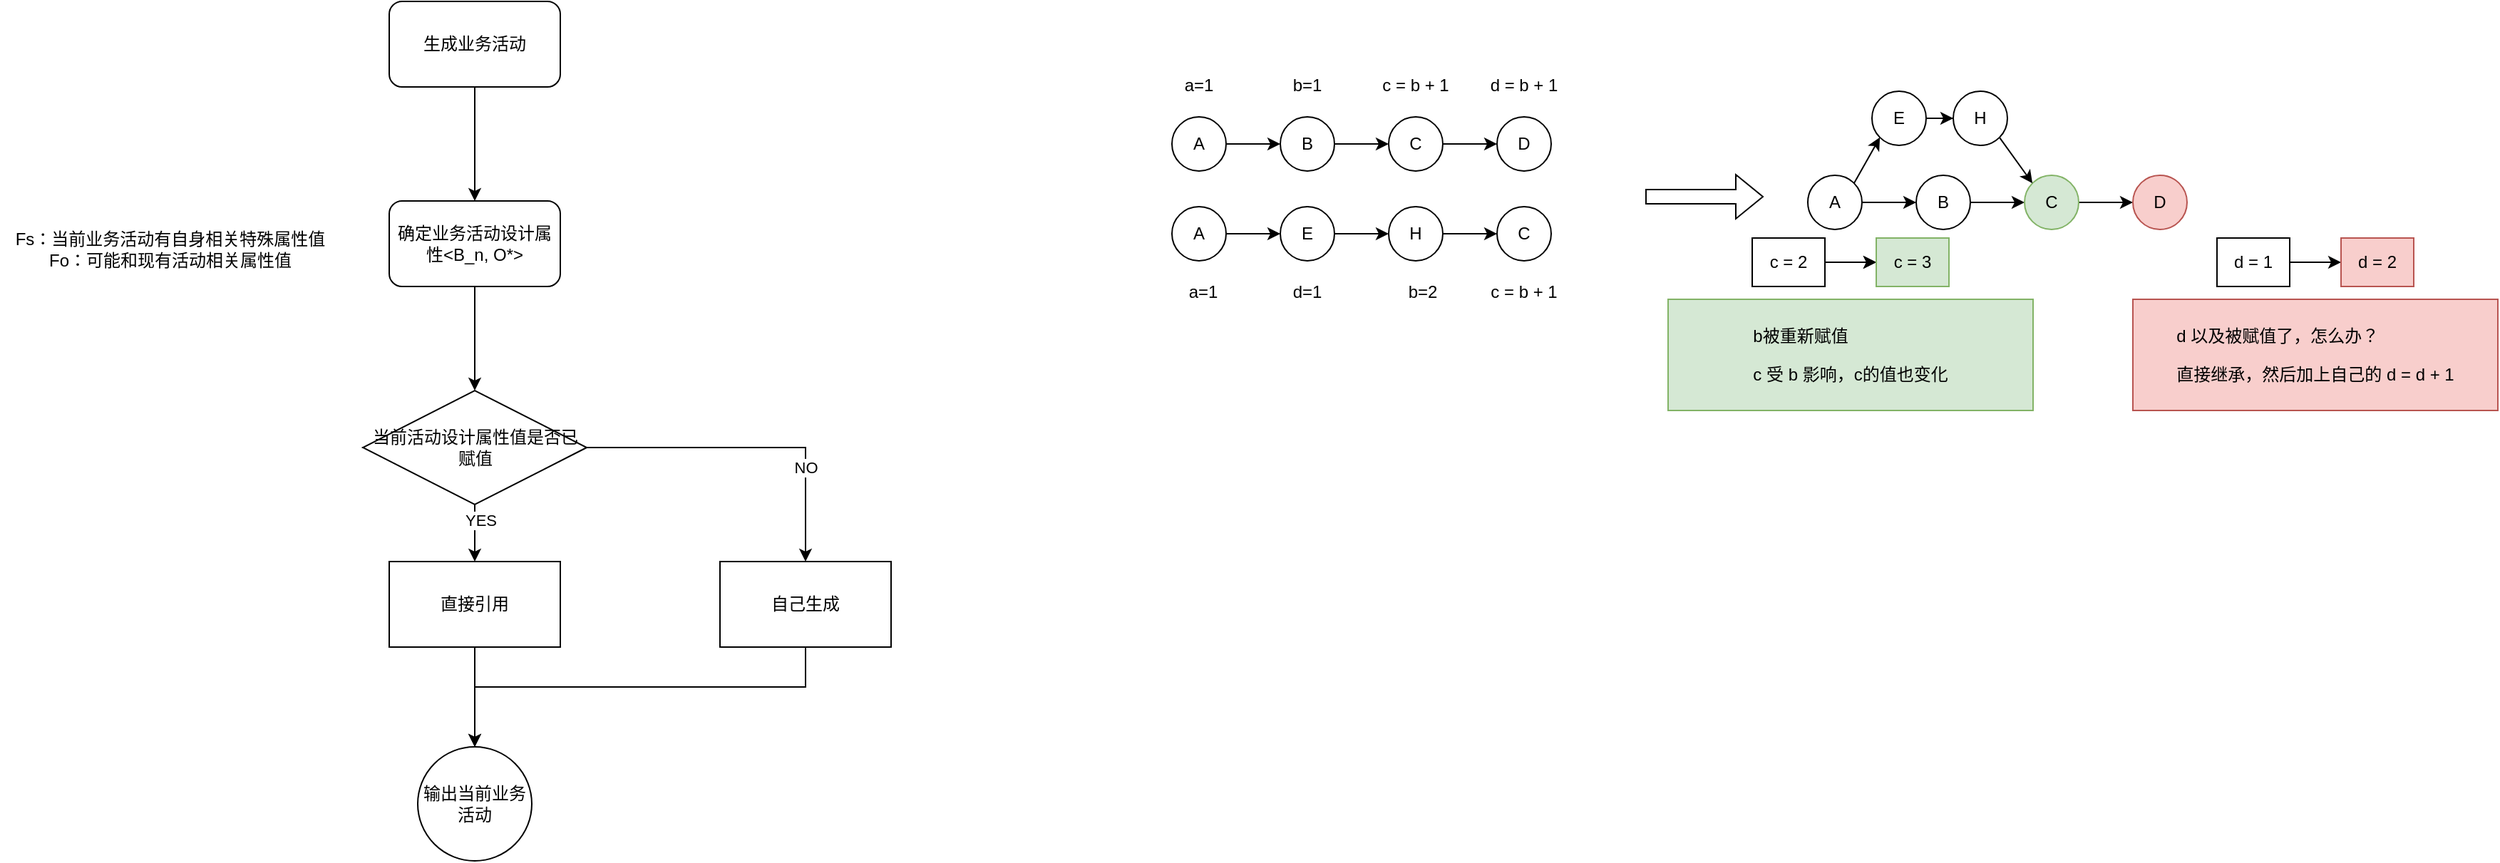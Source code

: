 <mxfile version="22.1.17" type="github" pages="2">
  <diagram name="第 1 页" id="dALFRjgGMer_rasdDfTR">
    <mxGraphModel dx="1480" dy="685" grid="0" gridSize="10" guides="1" tooltips="1" connect="1" arrows="1" fold="1" page="0" pageScale="1" pageWidth="1200" pageHeight="1920" math="0" shadow="0">
      <root>
        <mxCell id="0" />
        <mxCell id="1" parent="0" />
        <mxCell id="ur1QxytqpvKl4PKdC1VD-3" value="" style="edgeStyle=orthogonalEdgeStyle;rounded=0;orthogonalLoop=1;jettySize=auto;html=1;" edge="1" parent="1" source="ur1QxytqpvKl4PKdC1VD-1" target="ur1QxytqpvKl4PKdC1VD-2">
          <mxGeometry relative="1" as="geometry" />
        </mxCell>
        <mxCell id="ur1QxytqpvKl4PKdC1VD-1" value="生成业务活动" style="rounded=1;whiteSpace=wrap;html=1;" vertex="1" parent="1">
          <mxGeometry x="271" y="168" width="120" height="60" as="geometry" />
        </mxCell>
        <mxCell id="ur1QxytqpvKl4PKdC1VD-6" value="" style="edgeStyle=orthogonalEdgeStyle;rounded=0;orthogonalLoop=1;jettySize=auto;html=1;" edge="1" parent="1" source="ur1QxytqpvKl4PKdC1VD-2" target="ur1QxytqpvKl4PKdC1VD-7">
          <mxGeometry relative="1" as="geometry">
            <mxPoint x="331" y="438" as="targetPoint" />
          </mxGeometry>
        </mxCell>
        <mxCell id="ur1QxytqpvKl4PKdC1VD-2" value="确定业务活动设计属性&amp;lt;B_n, O*&amp;gt;" style="whiteSpace=wrap;html=1;rounded=1;" vertex="1" parent="1">
          <mxGeometry x="271" y="308" width="120" height="60" as="geometry" />
        </mxCell>
        <mxCell id="ur1QxytqpvKl4PKdC1VD-4" value="Fs：当前业务活动有自身相关特殊属性值&lt;br&gt;Fo：可能和现有活动相关属性值" style="text;html=1;strokeColor=none;fillColor=none;align=center;verticalAlign=middle;whiteSpace=wrap;rounded=0;" vertex="1" parent="1">
          <mxGeometry x="-2" y="318" width="239" height="48" as="geometry" />
        </mxCell>
        <mxCell id="ur1QxytqpvKl4PKdC1VD-11" value="" style="edgeStyle=orthogonalEdgeStyle;rounded=0;orthogonalLoop=1;jettySize=auto;html=1;" edge="1" parent="1" source="ur1QxytqpvKl4PKdC1VD-7" target="ur1QxytqpvKl4PKdC1VD-10">
          <mxGeometry relative="1" as="geometry" />
        </mxCell>
        <mxCell id="ur1QxytqpvKl4PKdC1VD-12" value="YES" style="edgeLabel;html=1;align=center;verticalAlign=middle;resizable=0;points=[];" vertex="1" connectable="0" parent="ur1QxytqpvKl4PKdC1VD-11">
          <mxGeometry x="-0.45" y="4" relative="1" as="geometry">
            <mxPoint as="offset" />
          </mxGeometry>
        </mxCell>
        <mxCell id="ur1QxytqpvKl4PKdC1VD-14" value="" style="edgeStyle=orthogonalEdgeStyle;rounded=0;orthogonalLoop=1;jettySize=auto;html=1;" edge="1" parent="1" source="ur1QxytqpvKl4PKdC1VD-7" target="ur1QxytqpvKl4PKdC1VD-13">
          <mxGeometry relative="1" as="geometry" />
        </mxCell>
        <mxCell id="ur1QxytqpvKl4PKdC1VD-15" value="NO" style="edgeLabel;html=1;align=center;verticalAlign=middle;resizable=0;points=[];" vertex="1" connectable="0" parent="ur1QxytqpvKl4PKdC1VD-14">
          <mxGeometry x="0.426" relative="1" as="geometry">
            <mxPoint y="1" as="offset" />
          </mxGeometry>
        </mxCell>
        <mxCell id="ur1QxytqpvKl4PKdC1VD-7" value="当前活动设计属性值是否已赋值" style="rhombus;whiteSpace=wrap;html=1;direction=south;" vertex="1" parent="1">
          <mxGeometry x="252.5" y="441" width="157" height="80" as="geometry" />
        </mxCell>
        <mxCell id="ur1QxytqpvKl4PKdC1VD-17" value="" style="edgeStyle=orthogonalEdgeStyle;rounded=0;orthogonalLoop=1;jettySize=auto;html=1;" edge="1" parent="1" source="ur1QxytqpvKl4PKdC1VD-10" target="ur1QxytqpvKl4PKdC1VD-16">
          <mxGeometry relative="1" as="geometry" />
        </mxCell>
        <mxCell id="ur1QxytqpvKl4PKdC1VD-10" value="直接引用" style="whiteSpace=wrap;html=1;" vertex="1" parent="1">
          <mxGeometry x="271" y="561" width="120" height="60" as="geometry" />
        </mxCell>
        <mxCell id="ur1QxytqpvKl4PKdC1VD-18" style="edgeStyle=orthogonalEdgeStyle;rounded=0;orthogonalLoop=1;jettySize=auto;html=1;" edge="1" parent="1" source="ur1QxytqpvKl4PKdC1VD-13" target="ur1QxytqpvKl4PKdC1VD-16">
          <mxGeometry relative="1" as="geometry">
            <Array as="points">
              <mxPoint x="563" y="649" />
              <mxPoint x="331" y="649" />
            </Array>
          </mxGeometry>
        </mxCell>
        <mxCell id="ur1QxytqpvKl4PKdC1VD-13" value="自己生成" style="whiteSpace=wrap;html=1;" vertex="1" parent="1">
          <mxGeometry x="503" y="561" width="120" height="60" as="geometry" />
        </mxCell>
        <mxCell id="ur1QxytqpvKl4PKdC1VD-16" value="输出当前业务活动" style="ellipse;whiteSpace=wrap;html=1;" vertex="1" parent="1">
          <mxGeometry x="291" y="691" width="80" height="80" as="geometry" />
        </mxCell>
        <mxCell id="ur1QxytqpvKl4PKdC1VD-21" value="" style="edgeStyle=orthogonalEdgeStyle;rounded=0;orthogonalLoop=1;jettySize=auto;html=1;" edge="1" parent="1" source="ur1QxytqpvKl4PKdC1VD-19" target="ur1QxytqpvKl4PKdC1VD-20">
          <mxGeometry relative="1" as="geometry" />
        </mxCell>
        <mxCell id="ur1QxytqpvKl4PKdC1VD-19" value="A" style="ellipse;whiteSpace=wrap;html=1;aspect=fixed;" vertex="1" parent="1">
          <mxGeometry x="820" y="249" width="38" height="38" as="geometry" />
        </mxCell>
        <mxCell id="ur1QxytqpvKl4PKdC1VD-23" value="" style="edgeStyle=orthogonalEdgeStyle;rounded=0;orthogonalLoop=1;jettySize=auto;html=1;" edge="1" parent="1" source="ur1QxytqpvKl4PKdC1VD-20" target="ur1QxytqpvKl4PKdC1VD-22">
          <mxGeometry relative="1" as="geometry" />
        </mxCell>
        <mxCell id="ur1QxytqpvKl4PKdC1VD-20" value="B" style="ellipse;whiteSpace=wrap;html=1;aspect=fixed;" vertex="1" parent="1">
          <mxGeometry x="896" y="249" width="38" height="38" as="geometry" />
        </mxCell>
        <mxCell id="ur1QxytqpvKl4PKdC1VD-25" value="" style="edgeStyle=orthogonalEdgeStyle;rounded=0;orthogonalLoop=1;jettySize=auto;html=1;" edge="1" parent="1" source="ur1QxytqpvKl4PKdC1VD-22" target="ur1QxytqpvKl4PKdC1VD-24">
          <mxGeometry relative="1" as="geometry" />
        </mxCell>
        <mxCell id="ur1QxytqpvKl4PKdC1VD-22" value="C" style="ellipse;whiteSpace=wrap;html=1;aspect=fixed;" vertex="1" parent="1">
          <mxGeometry x="972" y="249" width="38" height="38" as="geometry" />
        </mxCell>
        <mxCell id="ur1QxytqpvKl4PKdC1VD-24" value="D" style="ellipse;whiteSpace=wrap;html=1;aspect=fixed;" vertex="1" parent="1">
          <mxGeometry x="1048" y="249" width="38" height="38" as="geometry" />
        </mxCell>
        <mxCell id="ur1QxytqpvKl4PKdC1VD-28" value="" style="edgeStyle=orthogonalEdgeStyle;rounded=0;orthogonalLoop=1;jettySize=auto;html=1;" edge="1" parent="1" source="ur1QxytqpvKl4PKdC1VD-26" target="ur1QxytqpvKl4PKdC1VD-27">
          <mxGeometry relative="1" as="geometry" />
        </mxCell>
        <mxCell id="ur1QxytqpvKl4PKdC1VD-26" value="A" style="ellipse;whiteSpace=wrap;html=1;aspect=fixed;" vertex="1" parent="1">
          <mxGeometry x="820" y="312" width="38" height="38" as="geometry" />
        </mxCell>
        <mxCell id="ur1QxytqpvKl4PKdC1VD-30" value="" style="edgeStyle=orthogonalEdgeStyle;rounded=0;orthogonalLoop=1;jettySize=auto;html=1;" edge="1" parent="1" source="ur1QxytqpvKl4PKdC1VD-27" target="ur1QxytqpvKl4PKdC1VD-29">
          <mxGeometry relative="1" as="geometry" />
        </mxCell>
        <mxCell id="ur1QxytqpvKl4PKdC1VD-27" value="E" style="ellipse;whiteSpace=wrap;html=1;aspect=fixed;" vertex="1" parent="1">
          <mxGeometry x="896" y="312" width="38" height="38" as="geometry" />
        </mxCell>
        <mxCell id="ur1QxytqpvKl4PKdC1VD-32" value="" style="edgeStyle=orthogonalEdgeStyle;rounded=0;orthogonalLoop=1;jettySize=auto;html=1;" edge="1" parent="1" source="ur1QxytqpvKl4PKdC1VD-29" target="ur1QxytqpvKl4PKdC1VD-31">
          <mxGeometry relative="1" as="geometry" />
        </mxCell>
        <mxCell id="ur1QxytqpvKl4PKdC1VD-29" value="H" style="ellipse;whiteSpace=wrap;html=1;aspect=fixed;" vertex="1" parent="1">
          <mxGeometry x="972" y="312" width="38" height="38" as="geometry" />
        </mxCell>
        <mxCell id="ur1QxytqpvKl4PKdC1VD-31" value="C" style="ellipse;whiteSpace=wrap;html=1;aspect=fixed;" vertex="1" parent="1">
          <mxGeometry x="1048" y="312" width="38" height="38" as="geometry" />
        </mxCell>
        <mxCell id="ur1QxytqpvKl4PKdC1VD-33" value="" style="shape=flexArrow;endArrow=classic;html=1;rounded=0;" edge="1" parent="1">
          <mxGeometry width="50" height="50" relative="1" as="geometry">
            <mxPoint x="1152" y="305" as="sourcePoint" />
            <mxPoint x="1235" y="305" as="targetPoint" />
          </mxGeometry>
        </mxCell>
        <mxCell id="ur1QxytqpvKl4PKdC1VD-36" value="" style="edgeStyle=orthogonalEdgeStyle;rounded=0;orthogonalLoop=1;jettySize=auto;html=1;" edge="1" parent="1" source="ur1QxytqpvKl4PKdC1VD-37" target="ur1QxytqpvKl4PKdC1VD-39">
          <mxGeometry relative="1" as="geometry" />
        </mxCell>
        <mxCell id="ur1QxytqpvKl4PKdC1VD-46" style="rounded=0;orthogonalLoop=1;jettySize=auto;html=1;exitX=1;exitY=0;exitDx=0;exitDy=0;entryX=0;entryY=1;entryDx=0;entryDy=0;" edge="1" parent="1" source="ur1QxytqpvKl4PKdC1VD-37" target="ur1QxytqpvKl4PKdC1VD-44">
          <mxGeometry relative="1" as="geometry" />
        </mxCell>
        <mxCell id="ur1QxytqpvKl4PKdC1VD-37" value="A" style="ellipse;whiteSpace=wrap;html=1;aspect=fixed;" vertex="1" parent="1">
          <mxGeometry x="1266" y="290" width="38" height="38" as="geometry" />
        </mxCell>
        <mxCell id="ur1QxytqpvKl4PKdC1VD-38" value="" style="edgeStyle=orthogonalEdgeStyle;rounded=0;orthogonalLoop=1;jettySize=auto;html=1;" edge="1" parent="1" source="ur1QxytqpvKl4PKdC1VD-39" target="ur1QxytqpvKl4PKdC1VD-41">
          <mxGeometry relative="1" as="geometry" />
        </mxCell>
        <mxCell id="ur1QxytqpvKl4PKdC1VD-39" value="B" style="ellipse;whiteSpace=wrap;html=1;aspect=fixed;" vertex="1" parent="1">
          <mxGeometry x="1342" y="290" width="38" height="38" as="geometry" />
        </mxCell>
        <mxCell id="ur1QxytqpvKl4PKdC1VD-40" value="" style="edgeStyle=orthogonalEdgeStyle;rounded=0;orthogonalLoop=1;jettySize=auto;html=1;" edge="1" parent="1" source="ur1QxytqpvKl4PKdC1VD-41" target="ur1QxytqpvKl4PKdC1VD-42">
          <mxGeometry relative="1" as="geometry" />
        </mxCell>
        <mxCell id="ur1QxytqpvKl4PKdC1VD-41" value="C" style="ellipse;whiteSpace=wrap;html=1;aspect=fixed;fillColor=#d5e8d4;strokeColor=#82b366;" vertex="1" parent="1">
          <mxGeometry x="1418" y="290" width="38" height="38" as="geometry" />
        </mxCell>
        <mxCell id="ur1QxytqpvKl4PKdC1VD-42" value="D" style="ellipse;whiteSpace=wrap;html=1;aspect=fixed;fillColor=#f8cecc;strokeColor=#b85450;" vertex="1" parent="1">
          <mxGeometry x="1494" y="290" width="38" height="38" as="geometry" />
        </mxCell>
        <mxCell id="ur1QxytqpvKl4PKdC1VD-43" value="" style="edgeStyle=orthogonalEdgeStyle;rounded=0;orthogonalLoop=1;jettySize=auto;html=1;" edge="1" parent="1" source="ur1QxytqpvKl4PKdC1VD-44" target="ur1QxytqpvKl4PKdC1VD-45">
          <mxGeometry relative="1" as="geometry" />
        </mxCell>
        <mxCell id="ur1QxytqpvKl4PKdC1VD-44" value="E" style="ellipse;whiteSpace=wrap;html=1;aspect=fixed;" vertex="1" parent="1">
          <mxGeometry x="1311" y="231" width="38" height="38" as="geometry" />
        </mxCell>
        <mxCell id="ur1QxytqpvKl4PKdC1VD-48" style="rounded=0;orthogonalLoop=1;jettySize=auto;html=1;exitX=1;exitY=1;exitDx=0;exitDy=0;entryX=0;entryY=0;entryDx=0;entryDy=0;" edge="1" parent="1" source="ur1QxytqpvKl4PKdC1VD-45" target="ur1QxytqpvKl4PKdC1VD-41">
          <mxGeometry relative="1" as="geometry" />
        </mxCell>
        <mxCell id="ur1QxytqpvKl4PKdC1VD-45" value="H" style="ellipse;whiteSpace=wrap;html=1;aspect=fixed;" vertex="1" parent="1">
          <mxGeometry x="1368" y="231" width="38" height="38" as="geometry" />
        </mxCell>
        <mxCell id="ur1QxytqpvKl4PKdC1VD-49" value="a=1" style="text;html=1;strokeColor=none;fillColor=none;align=center;verticalAlign=middle;whiteSpace=wrap;rounded=0;" vertex="1" parent="1">
          <mxGeometry x="809" y="212" width="60" height="30" as="geometry" />
        </mxCell>
        <mxCell id="ur1QxytqpvKl4PKdC1VD-50" value="b=1" style="text;html=1;strokeColor=none;fillColor=none;align=center;verticalAlign=middle;whiteSpace=wrap;rounded=0;" vertex="1" parent="1">
          <mxGeometry x="885" y="212" width="60" height="30" as="geometry" />
        </mxCell>
        <mxCell id="ur1QxytqpvKl4PKdC1VD-51" value="c = b + 1" style="text;html=1;strokeColor=none;fillColor=none;align=center;verticalAlign=middle;whiteSpace=wrap;rounded=0;" vertex="1" parent="1">
          <mxGeometry x="961" y="212" width="60" height="30" as="geometry" />
        </mxCell>
        <mxCell id="ur1QxytqpvKl4PKdC1VD-52" value="d = b + 1" style="text;html=1;strokeColor=none;fillColor=none;align=center;verticalAlign=middle;whiteSpace=wrap;rounded=0;" vertex="1" parent="1">
          <mxGeometry x="1037" y="212" width="60" height="30" as="geometry" />
        </mxCell>
        <mxCell id="ur1QxytqpvKl4PKdC1VD-53" value="a=1" style="text;html=1;strokeColor=none;fillColor=none;align=center;verticalAlign=middle;whiteSpace=wrap;rounded=0;" vertex="1" parent="1">
          <mxGeometry x="812" y="357" width="60" height="30" as="geometry" />
        </mxCell>
        <mxCell id="ur1QxytqpvKl4PKdC1VD-54" value="d=1" style="text;html=1;strokeColor=none;fillColor=none;align=center;verticalAlign=middle;whiteSpace=wrap;rounded=0;" vertex="1" parent="1">
          <mxGeometry x="885" y="357" width="60" height="30" as="geometry" />
        </mxCell>
        <mxCell id="ur1QxytqpvKl4PKdC1VD-55" value="b=2" style="text;html=1;strokeColor=none;fillColor=none;align=center;verticalAlign=middle;whiteSpace=wrap;rounded=0;" vertex="1" parent="1">
          <mxGeometry x="966" y="357" width="60" height="30" as="geometry" />
        </mxCell>
        <mxCell id="ur1QxytqpvKl4PKdC1VD-56" value="c = b + 1" style="text;html=1;strokeColor=none;fillColor=none;align=center;verticalAlign=middle;whiteSpace=wrap;rounded=0;" vertex="1" parent="1">
          <mxGeometry x="1037" y="357" width="60" height="30" as="geometry" />
        </mxCell>
        <mxCell id="ur1QxytqpvKl4PKdC1VD-62" value="&lt;p style=&quot;border-color: var(--border-color); text-align: left;&quot;&gt;d 以及被赋值了，怎么办？&lt;/p&gt;&lt;p style=&quot;border-color: var(--border-color); text-align: left;&quot;&gt;&lt;span style=&quot;background-color: initial;&quot;&gt;直接继承，然后加上自己的 d = d + 1&lt;/span&gt;&lt;/p&gt;" style="text;html=1;strokeColor=#b85450;fillColor=#f8cecc;align=center;verticalAlign=middle;whiteSpace=wrap;rounded=0;" vertex="1" parent="1">
          <mxGeometry x="1494" y="377" width="256" height="78" as="geometry" />
        </mxCell>
        <mxCell id="ur1QxytqpvKl4PKdC1VD-67" value="" style="edgeStyle=orthogonalEdgeStyle;rounded=0;orthogonalLoop=1;jettySize=auto;html=1;" edge="1" parent="1" source="ur1QxytqpvKl4PKdC1VD-64" target="ur1QxytqpvKl4PKdC1VD-66">
          <mxGeometry relative="1" as="geometry" />
        </mxCell>
        <mxCell id="ur1QxytqpvKl4PKdC1VD-64" value="d = 1" style="rounded=0;whiteSpace=wrap;html=1;" vertex="1" parent="1">
          <mxGeometry x="1553" y="334" width="51" height="34" as="geometry" />
        </mxCell>
        <mxCell id="ur1QxytqpvKl4PKdC1VD-66" value="d = 2" style="rounded=0;whiteSpace=wrap;html=1;fillColor=#f8cecc;strokeColor=#b85450;" vertex="1" parent="1">
          <mxGeometry x="1640" y="334" width="51" height="34" as="geometry" />
        </mxCell>
        <mxCell id="ur1QxytqpvKl4PKdC1VD-68" value="&lt;p style=&quot;border-color: var(--border-color); text-align: left;&quot;&gt;b被重新赋值&lt;/p&gt;&lt;p style=&quot;border-color: var(--border-color); text-align: left;&quot;&gt;c 受 b 影响，c的值也变化&lt;/p&gt;" style="text;html=1;strokeColor=#82b366;fillColor=#d5e8d4;align=center;verticalAlign=middle;whiteSpace=wrap;rounded=0;" vertex="1" parent="1">
          <mxGeometry x="1168" y="377" width="256" height="78" as="geometry" />
        </mxCell>
        <mxCell id="ur1QxytqpvKl4PKdC1VD-69" value="" style="edgeStyle=orthogonalEdgeStyle;rounded=0;orthogonalLoop=1;jettySize=auto;html=1;" edge="1" parent="1" source="ur1QxytqpvKl4PKdC1VD-70" target="ur1QxytqpvKl4PKdC1VD-71">
          <mxGeometry relative="1" as="geometry" />
        </mxCell>
        <mxCell id="ur1QxytqpvKl4PKdC1VD-72" value="" style="edgeStyle=orthogonalEdgeStyle;rounded=0;orthogonalLoop=1;jettySize=auto;html=1;" edge="1" parent="1" source="ur1QxytqpvKl4PKdC1VD-70" target="ur1QxytqpvKl4PKdC1VD-71">
          <mxGeometry relative="1" as="geometry" />
        </mxCell>
        <mxCell id="ur1QxytqpvKl4PKdC1VD-70" value="c = 2" style="rounded=0;whiteSpace=wrap;html=1;" vertex="1" parent="1">
          <mxGeometry x="1227" y="334" width="51" height="34" as="geometry" />
        </mxCell>
        <mxCell id="ur1QxytqpvKl4PKdC1VD-71" value="c = 3" style="rounded=0;whiteSpace=wrap;html=1;fillColor=#d5e8d4;strokeColor=#82b366;" vertex="1" parent="1">
          <mxGeometry x="1314" y="334" width="51" height="34" as="geometry" />
        </mxCell>
      </root>
    </mxGraphModel>
  </diagram>
  <diagram id="V7zToyuUjzQMGIbVzbpc" name="第 2 页">
    <mxGraphModel dx="1426" dy="1051" grid="0" gridSize="10" guides="1" tooltips="1" connect="1" arrows="1" fold="1" page="0" pageScale="1" pageWidth="1200" pageHeight="1920" math="0" shadow="0">
      <root>
        <mxCell id="0" />
        <mxCell id="1" parent="0" />
        <mxCell id="CNiilv3KzkFWLwHiTG94-14" value="" style="rounded=0;whiteSpace=wrap;html=1;" vertex="1" parent="1">
          <mxGeometry x="385" y="-294" width="147" height="544" as="geometry" />
        </mxCell>
        <mxCell id="CNiilv3KzkFWLwHiTG94-4" value="" style="edgeStyle=orthogonalEdgeStyle;rounded=0;orthogonalLoop=1;jettySize=auto;html=1;" edge="1" parent="1" source="CNiilv3KzkFWLwHiTG94-2">
          <mxGeometry relative="1" as="geometry">
            <mxPoint x="112" y="-24" as="targetPoint" />
          </mxGeometry>
        </mxCell>
        <mxCell id="CNiilv3KzkFWLwHiTG94-2" value="IOT data" style="ellipse;whiteSpace=wrap;html=1;" vertex="1" parent="1">
          <mxGeometry x="-88" y="-64" width="120" height="80" as="geometry" />
        </mxCell>
        <mxCell id="CNiilv3KzkFWLwHiTG94-16" style="edgeStyle=orthogonalEdgeStyle;rounded=0;orthogonalLoop=1;jettySize=auto;html=1;entryX=0;entryY=0.5;entryDx=0;entryDy=0;" edge="1" parent="1" source="CNiilv3KzkFWLwHiTG94-5" target="CNiilv3KzkFWLwHiTG94-10">
          <mxGeometry relative="1" as="geometry" />
        </mxCell>
        <mxCell id="CNiilv3KzkFWLwHiTG94-17" style="edgeStyle=orthogonalEdgeStyle;rounded=0;orthogonalLoop=1;jettySize=auto;html=1;entryX=0;entryY=0.5;entryDx=0;entryDy=0;" edge="1" parent="1" source="CNiilv3KzkFWLwHiTG94-5" target="CNiilv3KzkFWLwHiTG94-11">
          <mxGeometry relative="1" as="geometry" />
        </mxCell>
        <mxCell id="CNiilv3KzkFWLwHiTG94-18" style="edgeStyle=orthogonalEdgeStyle;rounded=0;orthogonalLoop=1;jettySize=auto;html=1;entryX=0;entryY=0.5;entryDx=0;entryDy=0;" edge="1" parent="1" source="CNiilv3KzkFWLwHiTG94-5" target="CNiilv3KzkFWLwHiTG94-12">
          <mxGeometry relative="1" as="geometry" />
        </mxCell>
        <mxCell id="CNiilv3KzkFWLwHiTG94-19" style="edgeStyle=orthogonalEdgeStyle;rounded=0;orthogonalLoop=1;jettySize=auto;html=1;entryX=0;entryY=0.5;entryDx=0;entryDy=0;" edge="1" parent="1" source="CNiilv3KzkFWLwHiTG94-5" target="CNiilv3KzkFWLwHiTG94-13">
          <mxGeometry relative="1" as="geometry" />
        </mxCell>
        <mxCell id="CNiilv3KzkFWLwHiTG94-5" value="" style="rounded=0;whiteSpace=wrap;html=1;" vertex="1" parent="1">
          <mxGeometry x="112" y="-94" width="169" height="141" as="geometry" />
        </mxCell>
        <mxCell id="CNiilv3KzkFWLwHiTG94-6" value="HeterogenousIntervals" style="ellipse;whiteSpace=wrap;html=1;" vertex="1" parent="1">
          <mxGeometry x="125" y="-56" width="132" height="80" as="geometry" />
        </mxCell>
        <mxCell id="CNiilv3KzkFWLwHiTG94-8" value="Fliter According time-scale" style="text;html=1;strokeColor=none;fillColor=none;align=center;verticalAlign=middle;whiteSpace=wrap;rounded=0;" vertex="1" parent="1">
          <mxGeometry x="110" y="-94" width="147" height="30" as="geometry" />
        </mxCell>
        <mxCell id="CNiilv3KzkFWLwHiTG94-9" value="Without Allen relationship" style="text;html=1;strokeColor=none;fillColor=none;align=center;verticalAlign=middle;whiteSpace=wrap;rounded=0;" vertex="1" parent="1">
          <mxGeometry x="114" y="54" width="165" height="30" as="geometry" />
        </mxCell>
        <mxCell id="CNiilv3KzkFWLwHiTG94-10" value="ms" style="shape=process;whiteSpace=wrap;html=1;backgroundOutline=1;" vertex="1" parent="1">
          <mxGeometry x="396" y="-190" width="120" height="60" as="geometry" />
        </mxCell>
        <mxCell id="CNiilv3KzkFWLwHiTG94-11" value="s" style="shape=process;whiteSpace=wrap;html=1;backgroundOutline=1;" vertex="1" parent="1">
          <mxGeometry x="396" y="-100" width="120" height="60" as="geometry" />
        </mxCell>
        <mxCell id="CNiilv3KzkFWLwHiTG94-12" value="min" style="shape=process;whiteSpace=wrap;html=1;backgroundOutline=1;" vertex="1" parent="1">
          <mxGeometry x="396" y="-15" width="120" height="60" as="geometry" />
        </mxCell>
        <mxCell id="CNiilv3KzkFWLwHiTG94-13" value="h" style="shape=process;whiteSpace=wrap;html=1;backgroundOutline=1;" vertex="1" parent="1">
          <mxGeometry x="396" y="70" width="120" height="60" as="geometry" />
        </mxCell>
      </root>
    </mxGraphModel>
  </diagram>
</mxfile>
